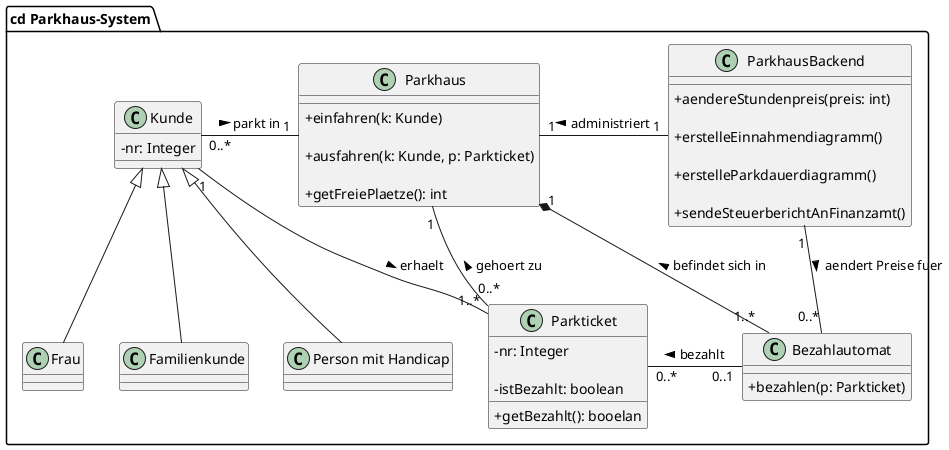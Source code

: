 @startuml

' Author: Johannes Kratzsch

skinparam classAttributeIconSize 0



package "cd Parkhaus-System" {

class Parkhaus {

+einfahren(k: Kunde)

+ausfahren(k: Kunde, p: Parkticket)

+getFreiePlaetze(): int

}



class ParkhausBackend {

+aendereStundenpreis(preis: int)

+erstelleEinnahmendiagramm()

+erstelleParkdauerdiagramm()

+sendeSteuerberichtAnFinanzamt()

}



class Parkticket {

  -nr: Integer

  -istBezahlt: boolean

  +getBezahlt(): booelan

}



class Kunde {

      -nr: Integer

    }



class Bezahlautomat {

      +bezahlen(p: Parkticket)

    }





    Kunde <|-- Frau

    Kunde <|-- Familienkunde

    Kunde <|-- "Person mit Handicap"



    Kunde "0..*" - "1" Parkhaus : parkt in >

    Parkhaus "1" *-- "1..*" Bezahlautomat : befindet sich in <

Kunde "1" - "1..*" Parkticket : erhaelt >

Parkticket "0..*" - "1" Parkhaus : gehoert zu >

Bezahlautomat "0..1" - "0..*" Parkticket : bezahlt >

ParkhausBackend "1" - "0..*" Bezahlautomat : aendert Preise fuer >

ParkhausBackend "1" - "1" Parkhaus : administriert >



}

@enduml